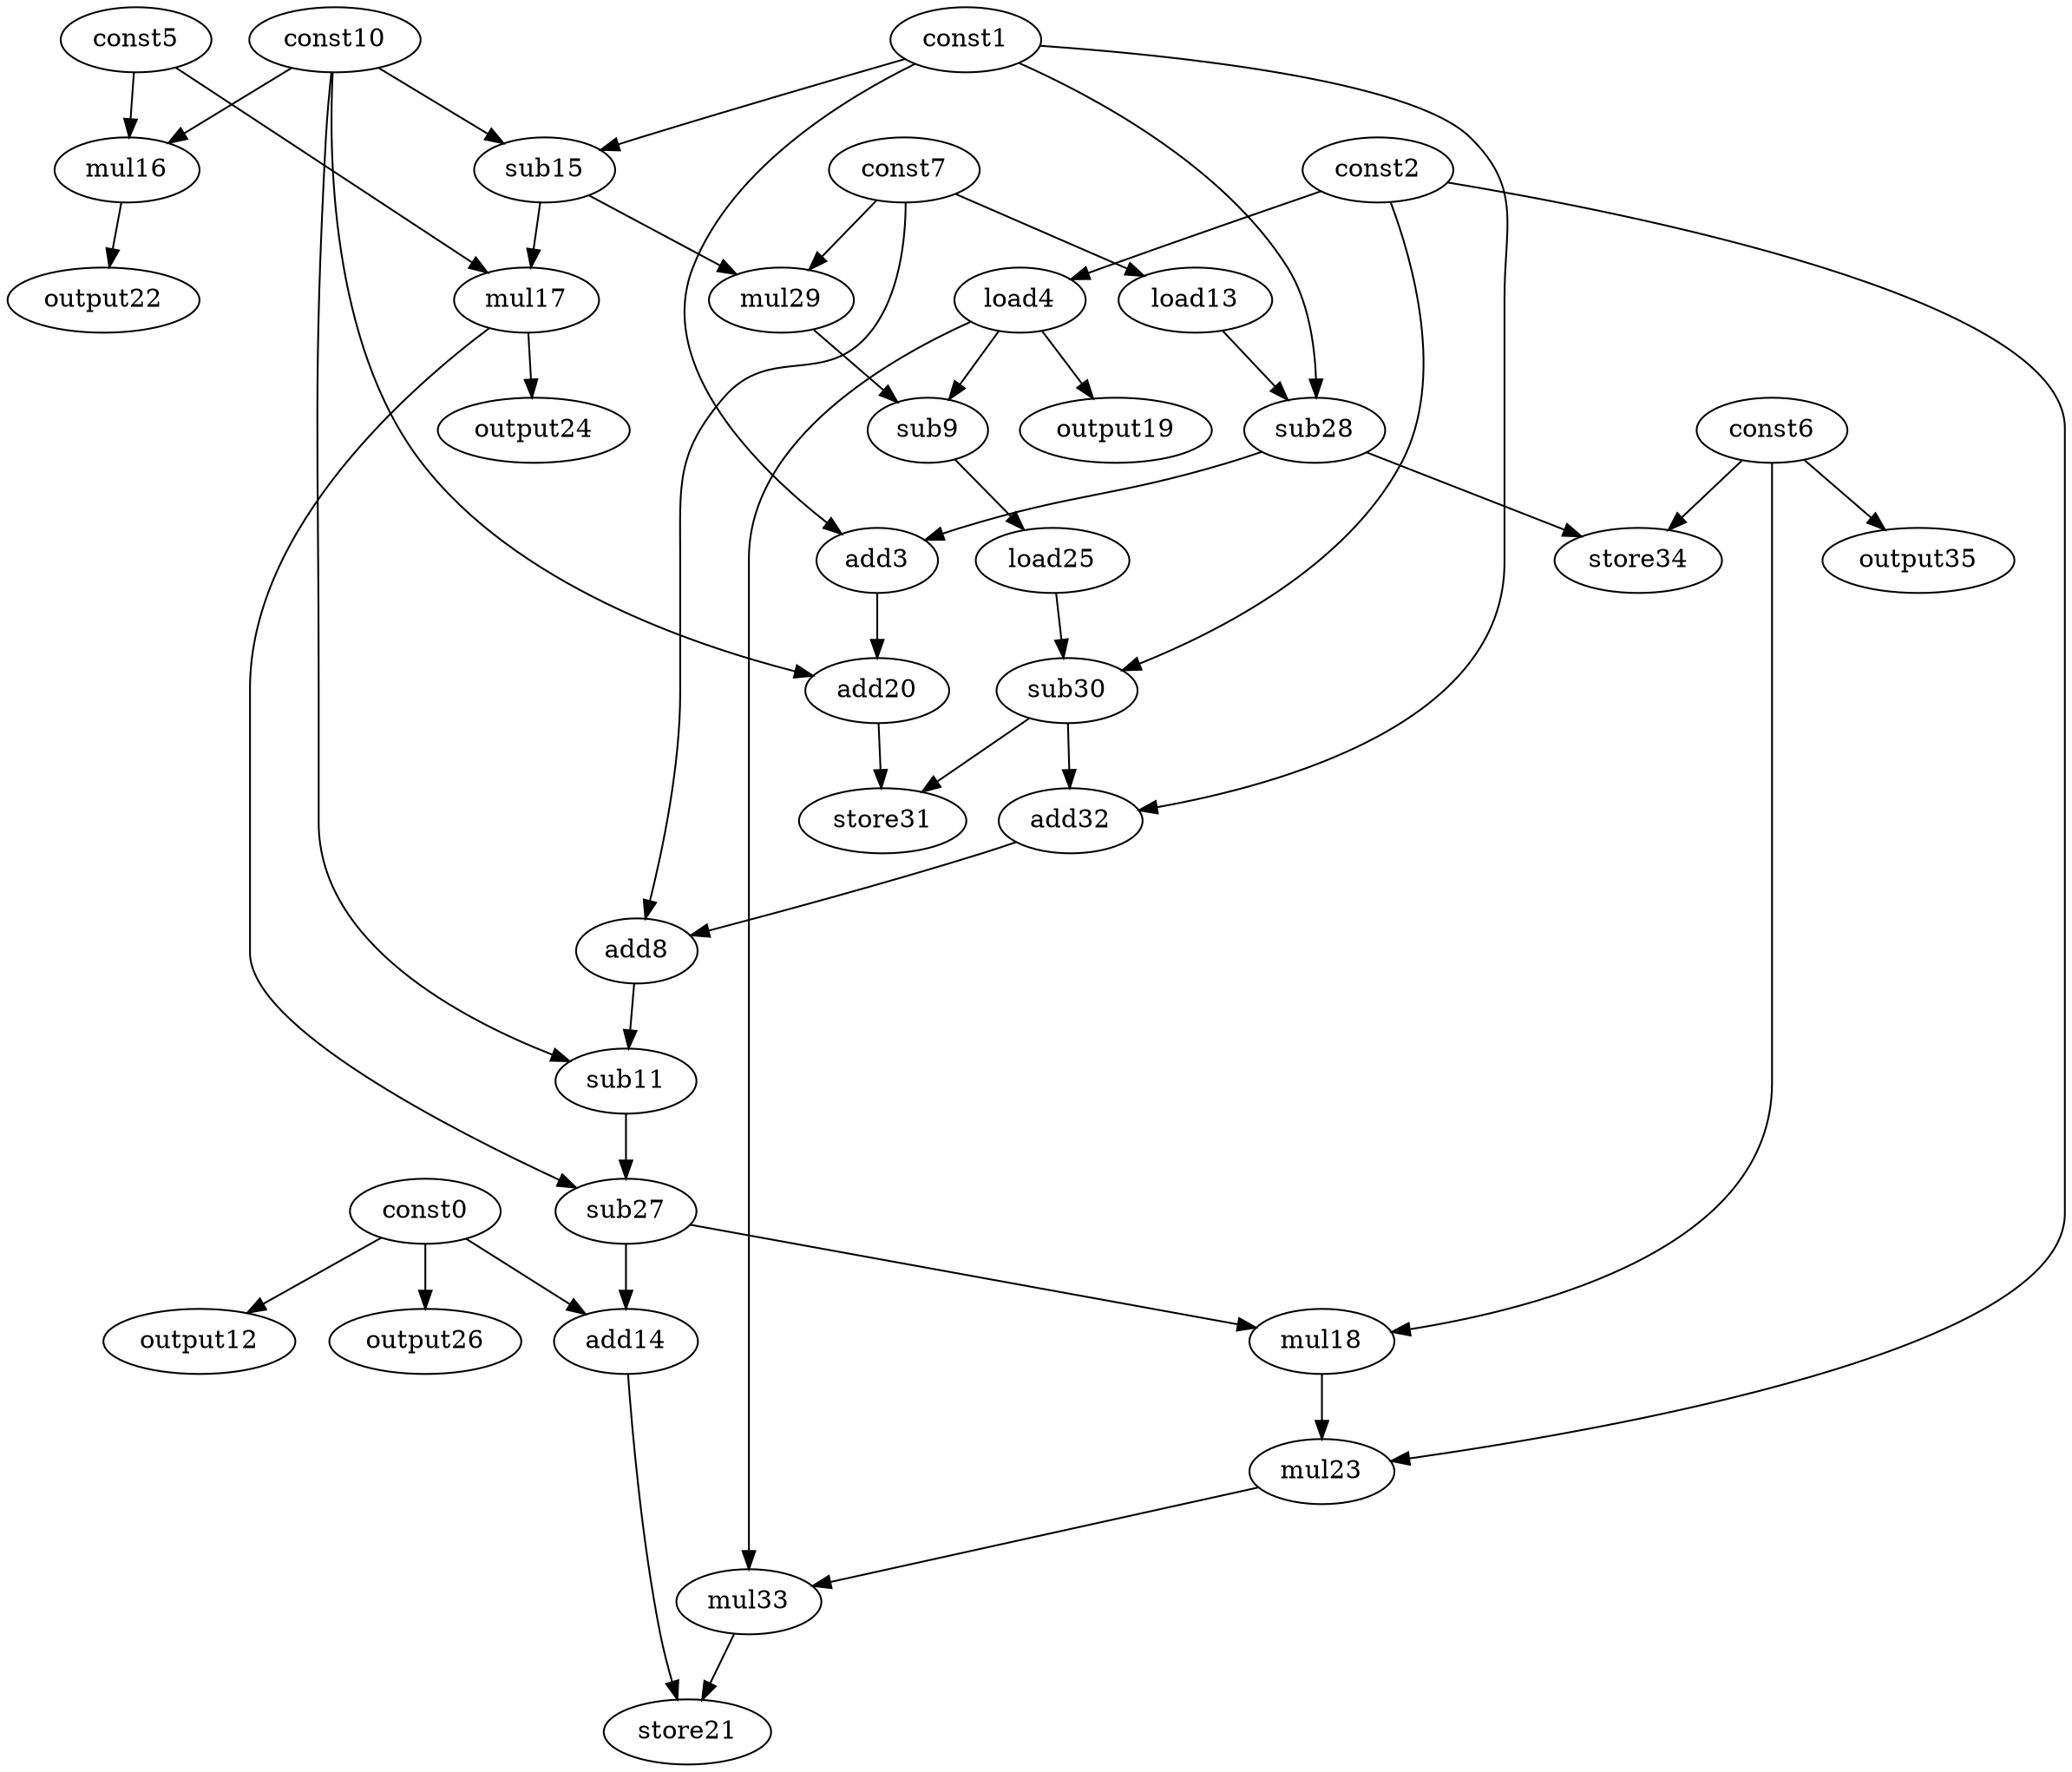 digraph G { 
const0[opcode=const]; 
const1[opcode=const]; 
const2[opcode=const]; 
add3[opcode=add]; 
load4[opcode=load]; 
const5[opcode=const]; 
const6[opcode=const]; 
const7[opcode=const]; 
add8[opcode=add]; 
sub9[opcode=sub]; 
const10[opcode=const]; 
sub11[opcode=sub]; 
output12[opcode=output]; 
load13[opcode=load]; 
add14[opcode=add]; 
sub15[opcode=sub]; 
mul16[opcode=mul]; 
mul17[opcode=mul]; 
mul18[opcode=mul]; 
output19[opcode=output]; 
add20[opcode=add]; 
store21[opcode=store]; 
output22[opcode=output]; 
mul23[opcode=mul]; 
output24[opcode=output]; 
load25[opcode=load]; 
output26[opcode=output]; 
sub27[opcode=sub]; 
sub28[opcode=sub]; 
mul29[opcode=mul]; 
sub30[opcode=sub]; 
store31[opcode=store]; 
add32[opcode=add]; 
mul33[opcode=mul]; 
store34[opcode=store]; 
output35[opcode=output]; 
const2->load4[operand=0];
const0->output12[operand=0];
const7->load13[operand=0];
const1->sub15[operand=0];
const10->sub15[operand=1];
const10->mul16[operand=0];
const5->mul16[operand=1];
const0->output26[operand=0];
const6->output35[operand=0];
const5->mul17[operand=0];
sub15->mul17[operand=1];
load4->output19[operand=0];
mul16->output22[operand=0];
const1->sub28[operand=0];
load13->sub28[operand=1];
const7->mul29[operand=0];
sub15->mul29[operand=1];
const1->add3[operand=0];
sub28->add3[operand=1];
load4->sub9[operand=0];
mul29->sub9[operand=1];
mul17->output24[operand=0];
sub28->store34[operand=0];
const6->store34[operand=1];
const10->add20[operand=0];
add3->add20[operand=1];
sub9->load25[operand=0];
load25->sub30[operand=0];
const2->sub30[operand=1];
add20->store31[operand=0];
sub30->store31[operand=1];
const1->add32[operand=0];
sub30->add32[operand=1];
add32->add8[operand=0];
const7->add8[operand=1];
add8->sub11[operand=0];
const10->sub11[operand=1];
mul17->sub27[operand=0];
sub11->sub27[operand=1];
const0->add14[operand=0];
sub27->add14[operand=1];
sub27->mul18[operand=0];
const6->mul18[operand=1];
const2->mul23[operand=0];
mul18->mul23[operand=1];
load4->mul33[operand=0];
mul23->mul33[operand=1];
mul33->store21[operand=0];
add14->store21[operand=1];
}
